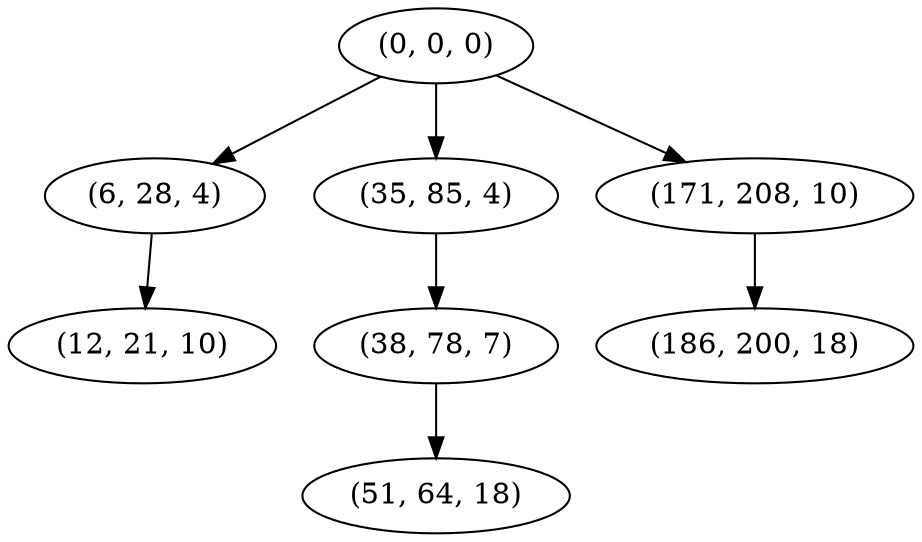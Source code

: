 digraph tree {
    "(0, 0, 0)";
    "(6, 28, 4)";
    "(12, 21, 10)";
    "(35, 85, 4)";
    "(38, 78, 7)";
    "(51, 64, 18)";
    "(171, 208, 10)";
    "(186, 200, 18)";
    "(0, 0, 0)" -> "(6, 28, 4)";
    "(0, 0, 0)" -> "(35, 85, 4)";
    "(0, 0, 0)" -> "(171, 208, 10)";
    "(6, 28, 4)" -> "(12, 21, 10)";
    "(35, 85, 4)" -> "(38, 78, 7)";
    "(38, 78, 7)" -> "(51, 64, 18)";
    "(171, 208, 10)" -> "(186, 200, 18)";
}
